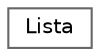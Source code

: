 digraph "Graphical Class Hierarchy"
{
 // INTERACTIVE_SVG=YES
 // LATEX_PDF_SIZE
  bgcolor="transparent";
  edge [fontname=Helvetica,fontsize=10,labelfontname=Helvetica,labelfontsize=10];
  node [fontname=Helvetica,fontsize=10,shape=box,height=0.2,width=0.4];
  rankdir="LR";
  Node0 [id="Node000000",label="Lista",height=0.2,width=0.4,color="grey40", fillcolor="white", style="filled",URL="$db/dba/class_lista.html",tooltip="Classe que implementa uma lista simplesmente encadeada de colunas de um quadro de tarefas."];
}
